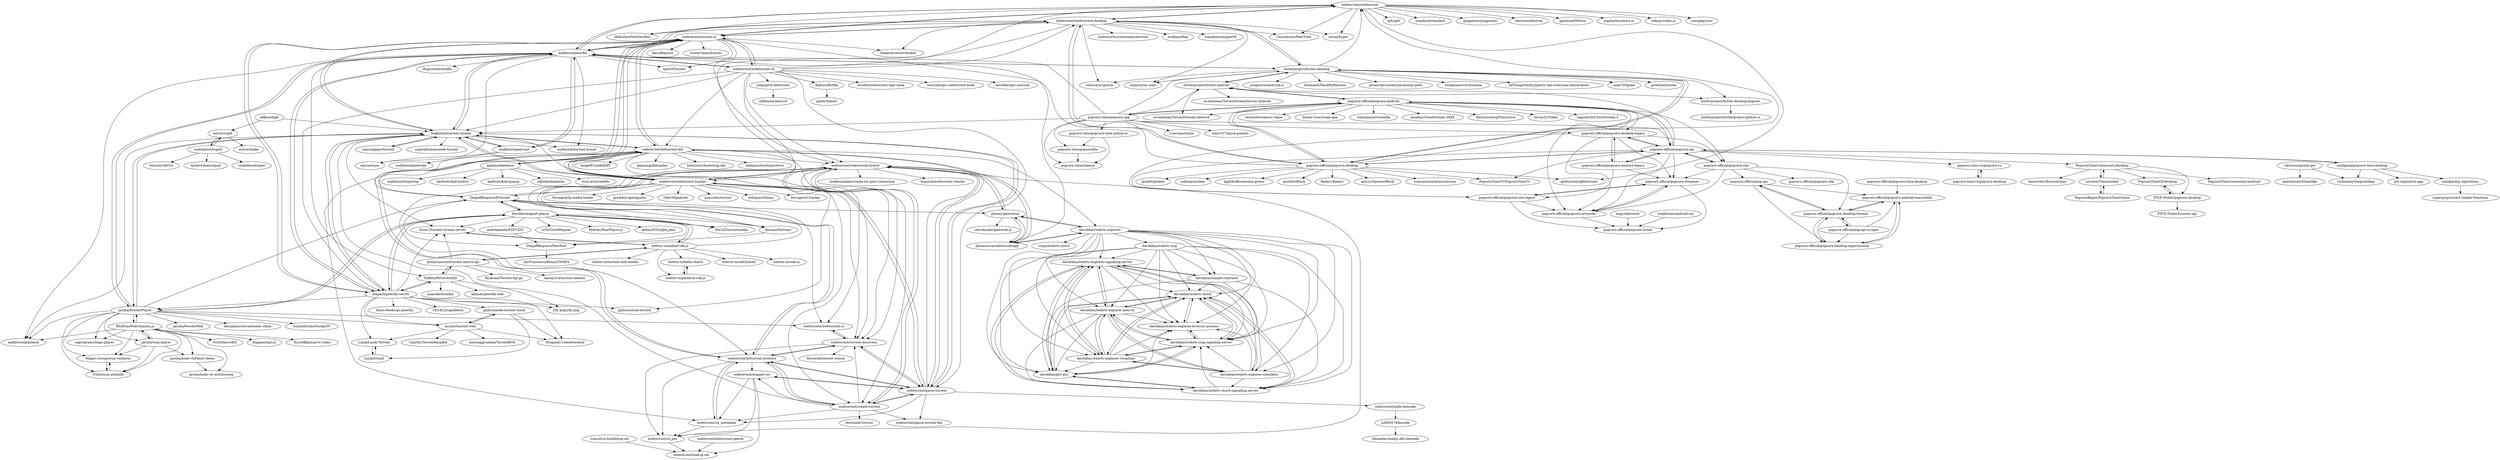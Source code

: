 digraph G {
"webtorrent/webtorrent" -> "webtorrent/webtorrent-desktop"
"webtorrent/webtorrent" -> "HelloZeroNet/ZeroNet" ["e"=1]
"webtorrent/webtorrent" -> "ipfs/ipfs" ["e"=1]
"webtorrent/webtorrent" -> "webtorrent/instant.io"
"webtorrent/webtorrent" -> "Chocobozzz/PeerTube" ["e"=1]
"webtorrent/webtorrent" -> "standard/standard" ["e"=1]
"webtorrent/webtorrent" -> "vercel/hyper" ["e"=1]
"webtorrent/webtorrent" -> "puppeteer/puppeteer" ["e"=1]
"webtorrent/webtorrent" -> "electron/electron" ["e"=1]
"webtorrent/webtorrent" -> "agalwood/Motrix" ["e"=1]
"webtorrent/webtorrent" -> "mafintosh/peerflix"
"webtorrent/webtorrent" -> "naptha/tesseract.js" ["e"=1]
"webtorrent/webtorrent" -> "videojs/video.js" ["e"=1]
"webtorrent/webtorrent" -> "yarnpkg/yarn" ["e"=1]
"webtorrent/webtorrent" -> "qbittorrent/qBittorrent" ["e"=1]
"webtorrent/bittorrent-dht" -> "webtorrent/bittorrent-tracker"
"webtorrent/bittorrent-dht" -> "webtorrent/torrent-discovery"
"webtorrent/bittorrent-dht" -> "webtorrent/bittorrent-protocol"
"webtorrent/bittorrent-dht" -> "kadence/kadence"
"webtorrent/bittorrent-dht" -> "webtorrent/ut_metadata"
"webtorrent/bittorrent-dht" -> "alanyang/dhtspider" ["e"=1]
"webtorrent/bittorrent-dht" -> "mafintosh/torrent-stream"
"webtorrent/bittorrent-dht" -> "daviddias/webrtc-explorer"
"webtorrent/bittorrent-dht" -> "webtorrent/parse-torrent"
"webtorrent/bittorrent-dht" -> "bittorrent/bootstrap-dht" ["e"=1]
"webtorrent/bittorrent-dht" -> "holepunchto/hyperdrive" ["e"=1]
"webtorrent/bittorrent-dht" -> "webtorrent/create-torrent"
"webtorrent/bittorrent-dht" -> "fanpei91/nodeDHT" ["e"=1]
"webtorrent/bittorrent-dht" -> "webtorrent/instant.io"
"webtorrent/bittorrent-dht" -> "webtorrent/webtorrent-hybrid"
"KiraLT/torrent-stream-server" -> "webtor-io/embed-sdk-js"
"webtorrent/parse-torrent" -> "webtorrent/create-torrent"
"webtorrent/parse-torrent" -> "webtorrent/magnet-uri"
"webtorrent/parse-torrent" -> "webtorrent/torrent-discovery"
"webtorrent/parse-torrent" -> "webtorrent/bittorrent-protocol"
"webtorrent/parse-torrent" -> "webtorrent/ut_metadata"
"webtorrent/parse-torrent" -> "webtorrent/bittorrent-tracker"
"webtorrent/parse-torrent" -> "webtorrent/parse-torrent-file"
"webtorrent/parse-torrent" -> "webtorrent/bittorrent-dht"
"webtorrent/parse-torrent" -> "webtorrent/node-bencode"
"webtorrent/parse-torrent" -> "mafintosh/torrent-stream"
"webtorrent/parse-torrent" -> "webtorrent/webtorrent-hybrid"
"mafintosh/torrent-stream" -> "mafintosh/peerflix"
"mafintosh/torrent-stream" -> "asapach/peerflix-server"
"mafintosh/torrent-stream" -> "mafintosh/torrent-mount" ["e"=1]
"mafintosh/torrent-stream" -> "mafintosh/peercast"
"mafintosh/torrent-stream" -> "webtorrent/bittorrent-dht"
"mafintosh/torrent-stream" -> "max-mapper/torrent"
"mafintosh/torrent-stream" -> "jaruba/PowderPlayer"
"mafintosh/torrent-stream" -> "mafintosh/playback" ["e"=1]
"mafintosh/torrent-stream" -> "webtorrent/parse-torrent"
"mafintosh/torrent-stream" -> "superafroman/node-torrent"
"mafintosh/torrent-stream" -> "webtorrent/bittorrent-tracker"
"mafintosh/torrent-stream" -> "webtorrent/create-torrent"
"mafintosh/torrent-stream" -> "webtorrent/instant.io"
"mafintosh/torrent-stream" -> "KiraLT/torrent-stream-server"
"mafintosh/torrent-stream" -> "webtorrent/torrent-discovery"
"webtorrent/bittorrent-protocol" -> "webtorrent/ut_metadata"
"webtorrent/bittorrent-protocol" -> "webtorrent/torrent-discovery"
"webtorrent/bittorrent-protocol" -> "webtorrent/ut_pex"
"webtorrent/bittorrent-protocol" -> "webtorrent/parse-torrent"
"webtorrent/bittorrent-protocol" -> "webtorrent/bittorrent-dht"
"webtorrent/bittorrent-protocol" -> "webtorrent/create-torrent"
"webtorrent/bittorrent-protocol" -> "webtorrent/magnet-uri"
"webtorrent/bittorrent-protocol" -> "webtorrent/webtorrent-hybrid"
"popcorn-time/popcorn-app" -> "popcorn-time/popcorn-time.github.io"
"popcorn-time/popcorn-app" -> "popcorn-time/popcornflix"
"popcorn-time/popcorn-app" -> "popcorn-official/popcorn-desktop-legacy"
"popcorn-time/popcorn-app" -> "popcorn-official/popcorn-api"
"popcorn-time/popcorn-app" -> "mafintosh/torrent-stream"
"popcorn-time/popcorn-app" -> "popcorn-time/cheerio"
"popcorn-time/popcorn-app" -> "popcorn-official/popcorn-android"
"popcorn-time/popcorn-app" -> "butterproject/butter-desktop"
"popcorn-time/popcorn-app" -> "mafintosh/peerflix"
"popcorn-time/popcorn-app" -> "Cuevana/storm"
"popcorn-time/popcorn-app" -> "rain1017/quick-pomelo" ["e"=1]
"popcorn-time/popcorn-app" -> "butterproject/butter-android"
"popcorn-time/popcorn-time.github.io" -> "popcorn-time/cheerio"
"popcorn-time/popcorn-time.github.io" -> "popcorn-time/popcornflix"
"asapach/peerflix-server" -> "mafintosh/torrent-stream"
"asapach/peerflix-server" -> "mafintosh/peerflix"
"asapach/peerflix-server" -> "jpillora/cloud-torrent" ["e"=1]
"asapach/peerflix-server" -> "mccxiv/torrent-web"
"asapach/peerflix-server" -> "ItzBlitz98/torrentflix"
"asapach/peerflix-server" -> "KiraLT/torrent-stream-server"
"asapach/peerflix-server" -> "webtorrent/instant.io"
"asapach/peerflix-server" -> "yify-pop/yify-pop"
"asapach/peerflix-server" -> "Sioro-Neoku/go-peerflix" ["e"=1]
"asapach/peerflix-server" -> "ferrolho/magnet-player"
"asapach/peerflix-server" -> "Th3-822/rapidleech" ["e"=1]
"asapach/peerflix-server" -> "jpillora/node-torrent-cloud"
"asapach/peerflix-server" -> "Lunik/Lunik-Torrent"
"asapach/peerflix-server" -> "Mrigank11/embetacloud" ["e"=1]
"asapach/peerflix-server" -> "jaruba/PowderPlayer"
"popcorn-official/popcorn-api" -> "popcorn-official/popcorn-streamer"
"popcorn-official/popcorn-api" -> "popcorn-official/popcorn-android-legacy"
"popcorn-official/popcorn-api" -> "popcorn-official/popcorn-site-legacy"
"popcorn-official/popcorn-api" -> "popcorn-official/popcorn-desktop-legacy"
"webtorrent/bittorrent-tracker" -> "webtorrent/bittorrent-dht"
"webtorrent/bittorrent-tracker" -> "chihaya/chihaya" ["e"=1]
"webtorrent/bittorrent-tracker" -> "Novage/wt-tracker" ["e"=1]
"webtorrent/bittorrent-tracker" -> "webtorrent/webtorrent-hybrid"
"webtorrent/bittorrent-tracker" -> "webtorrent/parse-torrent"
"webtorrent/bittorrent-tracker" -> "webtorrent/instant.io"
"webtorrent/bittorrent-tracker" -> "webtorrent/torrent-discovery"
"webtorrent/bittorrent-tracker" -> "Novage/p2p-media-loader" ["e"=1]
"webtorrent/bittorrent-tracker" -> "webtorrent/create-torrent"
"webtorrent/bittorrent-tracker" -> "greatest-ape/aquatic" ["e"=1]
"webtorrent/bittorrent-tracker" -> "webtorrent/bittorrent-protocol"
"webtorrent/bittorrent-tracker" -> "mafintosh/torrent-stream"
"webtorrent/bittorrent-tracker" -> "OlafvdSpek/xbt" ["e"=1]
"webtorrent/bittorrent-tracker" -> "anacrolix/torrent" ["e"=1]
"webtorrent/bittorrent-tracker" -> "DiegoRBaquero/BTorrent"
"popcorn-official/popcorn-site-legacy" -> "popcorn-official/popcorn-streamer"
"popcorn-official/popcorn-site-legacy" -> "popcorn-official/popcorn-hubot"
"popcorn-official/popcorn-site-legacy" -> "popcorn-official/popcorn-artworks"
"espy/ubersicht" -> "popcorn-official/popcorn-hubot"
"fastcast/fastcast" -> "DiegoRBaquero/PeerFast"
"webtorrent/magnet-uri" -> "webtorrent/parse-torrent"
"webtorrent/magnet-uri" -> "webtorrent/load-ip-set"
"webtorrent/magnet-uri" -> "webtorrent/ut_metadata"
"webtorrent/magnet-uri" -> "webtorrent/ut_pex"
"popcorn-time/popcornflix" -> "popcorn-time/cheerio"
"popcorn-official/popcorn-streamer" -> "popcorn-official/popcorn-hubot"
"popcorn-official/popcorn-streamer" -> "popcorn-official/popcorn-artworks"
"popcorn-official/popcorn-streamer" -> "popcorn-official/popcorn-site-legacy"
"popcorn-official/pop-api" -> "popcorn-official/popcorn-android-searchable"
"popcorn-official/pop-api" -> "popcorn-official/popcorn-desktop-themes"
"popcorn-official/pop-api" -> "popcorn-official/popcorn-desktop-experimental"
"rickfarmer/android-vm" -> "popcorn-official/popcorn-hubot"
"webtorrent/ut_metadata" -> "webtorrent/bittorrent-protocol"
"webtorrent/ut_metadata" -> "webtorrent/ut_pex"
"popcorn-official/popcorn-artworks" -> "popcorn-official/popcorn-hubot"
"popcorn-official/popcorn-artworks" -> "popcorn-official/popcorn-streamer"
"popcorn-official/popcorn-android-searchable" -> "popcorn-official/popcorn-desktop-themes"
"popcorn-official/popcorn-android-searchable" -> "popcorn-official/popcorn-desktop-experimental"
"popcorn-official/pop-api-scraper" -> "popcorn-official/popcorn-android-searchable"
"popcorn-official/pop-api-scraper" -> "popcorn-official/popcorn-desktop-themes"
"popcorn-official/pop-api-scraper" -> "popcorn-official/popcorn-desktop-experimental"
"daviddias/webrtc-explorer" -> "daviddias/webrtc-explorer-signalling-server"
"daviddias/webrtc-explorer" -> "daviddias/webrtc-ring"
"daviddias/webrtc-explorer" -> "daviddias/webrtc-chord"
"daviddias/webrtc-explorer" -> "daviddias/webrtc-explorer-peer-id"
"daviddias/webrtc-explorer" -> "daviddias/webrtc-explorer-visualizer"
"daviddias/webrtc-explorer" -> "daviddias/webrtc-explorer-simulator"
"daviddias/webrtc-explorer" -> "daviddias/webrtc-chord-signalling-server"
"daviddias/webrtc-explorer" -> "tsujio/webrtc-chord" ["e"=1]
"daviddias/webrtc-explorer" -> "daviddias/webrtc-ring-signaling-server"
"daviddias/webrtc-explorer" -> "daviddias/piri-piri"
"daviddias/webrtc-explorer" -> "jhiesey/peercloud"
"daviddias/webrtc-explorer" -> "daviddias/webrtc-explorer-browser-process"
"daviddias/webrtc-explorer" -> "daviddias/simple-raytracer"
"daviddias/webrtc-explorer" -> "alexeisavca/webtorrentapp"
"webtorrent/create-torrent" -> "webtorrent/parse-torrent"
"webtorrent/create-torrent" -> "webtorrent/torrent-discovery"
"webtorrent/create-torrent" -> "webtorrent/parse-torrent-file"
"webtorrent/create-torrent" -> "fent/node-torrent"
"webtorrent/create-torrent" -> "webtorrent/magnet-uri"
"webtorrent/create-torrent" -> "webtorrent/webtorrent-hybrid"
"webtorrent/create-torrent" -> "webtorrent/bittorrent-protocol"
"webtorrent/create-torrent" -> "webtorrent/ut_metadata"
"webtor-io/helm-charts" -> "webtor-io/platform-sdk-js"
"webtor-io/platform-sdk-js" -> "webtor-io/helm-charts"
"webtorrent/instant.io" -> "webtorrent/webtorrent-desktop"
"webtorrent/instant.io" -> "webtorrent/bittorrent-tracker"
"webtorrent/instant.io" -> "webtorrent/webtorrent"
"webtorrent/instant.io" -> "DiegoRBaquero/BTorrent"
"webtorrent/instant.io" -> "webtorrent/bittorrent-dht"
"webtorrent/instant.io" -> "webtorrent/webtorrent-hybrid"
"webtorrent/instant.io" -> "kern/filepizza" ["e"=1]
"webtorrent/instant.io" -> "webtorrent/webtorrent-cli"
"webtorrent/instant.io" -> "asapach/peerflix-server"
"webtorrent/instant.io" -> "mafintosh/torrent-stream"
"webtorrent/instant.io" -> "mafintosh/peerflix"
"webtorrent/instant.io" -> "alexeisavca/webtorrentapp"
"webtorrent/instant.io" -> "moose-team/friends" ["e"=1]
"webtorrent/instant.io" -> "beakerbrowser/beaker" ["e"=1]
"webtorrent/instant.io" -> "cjb/GitTorrent" ["e"=1]
"popcorn-official/popcorn-android-legacy" -> "popcorn-official/popcorn-api"
"popcorn-official/popcorn-android-legacy" -> "popcorn-official/popcorn-site-legacy"
"popcorn-official/popcorn-android-legacy" -> "popcorn-official/popcorn-desktop-legacy"
"popcorn-official/popcorn-android-legacy" -> "popcorn-official/popcorn-streamer"
"webtor-io/embed-sdk-js" -> "webtor-io/platform-sdk-js"
"webtor-io/embed-sdk-js" -> "KiraLT/torrent-stream-server"
"webtor-io/embed-sdk-js" -> "webtor-io/web-ui"
"webtor-io/embed-sdk-js" -> "webtor-io/helm-charts"
"webtor-io/embed-sdk-js" -> "ferrolho/magnet-player"
"webtor-io/embed-sdk-js" -> "JimmyLaurent/torrent-search-api"
"webtor-io/embed-sdk-js" -> "webtor-io/torrent-web-seeder"
"webtor-io/embed-sdk-js" -> "DiegoRBaquero/BTorrent"
"webtor-io/embed-sdk-js" -> "webtor-io/self-hosted" ["e"=1]
"webtorrent/bittorrent-peerid" -> "webtorrent/load-ip-set"
"popcorn-time-ru/popcorn-desktop" -> "popcorn-time-ru/popcorn-ru"
"daviddias/webrtc-explorer-peer-id" -> "daviddias/webrtc-explorer-visualizer"
"daviddias/webrtc-explorer-peer-id" -> "daviddias/webrtc-ring-signaling-server"
"daviddias/webrtc-explorer-peer-id" -> "daviddias/webrtc-chord"
"daviddias/webrtc-explorer-peer-id" -> "daviddias/webrtc-explorer-signalling-server"
"daviddias/webrtc-explorer-peer-id" -> "daviddias/webrtc-explorer-browser-process"
"daviddias/webrtc-explorer-peer-id" -> "daviddias/webrtc-explorer-simulator"
"daviddias/webrtc-explorer-peer-id" -> "daviddias/piri-piri"
"daviddias/webrtc-explorer-peer-id" -> "daviddias/webrtc-chord-signalling-server"
"daviddias/webrtc-explorer-signalling-server" -> "daviddias/webrtc-explorer-peer-id"
"daviddias/webrtc-explorer-signalling-server" -> "daviddias/webrtc-explorer-visualizer"
"daviddias/webrtc-explorer-signalling-server" -> "daviddias/piri-piri"
"daviddias/webrtc-explorer-signalling-server" -> "daviddias/webrtc-ring-signaling-server"
"daviddias/webrtc-explorer-signalling-server" -> "daviddias/webrtc-chord-signalling-server"
"daviddias/webrtc-explorer-signalling-server" -> "daviddias/webrtc-chord"
"daviddias/webrtc-explorer-signalling-server" -> "daviddias/webrtc-explorer-browser-process"
"daviddias/webrtc-explorer-signalling-server" -> "daviddias/webrtc-explorer-simulator"
"daviddias/webrtc-explorer-signalling-server" -> "daviddias/simple-raytracer"
"ItzBlitz98/torrentflix" -> "akinsey/peerflix-web"
"ItzBlitz98/torrentflix" -> "asarode/termflix"
"ItzBlitz98/torrentflix" -> "JimmyLaurent/torrent-search-api"
"ItzBlitz98/torrentflix" -> "yify-pop/yify-pop"
"ItzBlitz98/torrentflix" -> "asapach/peerflix-server"
"mafintosh/peercast" -> "xat/castnow" ["e"=1]
"mafintosh/peercast" -> "mafintosh/peerflix"
"mafintosh/peercast" -> "mafintosh/torrent-stream"
"mafintosh/peercast" -> "mafintosh/peerwiki"
"max-mapper/torrent" -> "mafintosh/torrent-stream"
"transitive-bullshit/ip-set" -> "webtorrent/load-ip-set"
"popcorn-time-ru/popcorn-ru" -> "popcorn-time-ru/popcorn-desktop"
"webtorrent/torrent-discovery" -> "feross/bittorrent-swarm"
"webtorrent/torrent-discovery" -> "webtorrent/ut_pex"
"webtorrent/torrent-discovery" -> "webtorrent/webtorrent.io"
"webtorrent/torrent-discovery" -> "webtorrent/bittorrent-protocol"
"webtorrent/torrent-discovery" -> "webtorrent/parse-torrent"
"webtorrent/webtorrent.io" -> "webtorrent/torrent-discovery"
"daviddias/webrtc-ring" -> "daviddias/webrtc-ring-signaling-server"
"daviddias/webrtc-ring" -> "daviddias/webrtc-chord"
"daviddias/webrtc-ring" -> "daviddias/piri-piri"
"daviddias/webrtc-ring" -> "daviddias/webrtc-explorer-peer-id"
"daviddias/webrtc-ring" -> "daviddias/webrtc-explorer-visualizer"
"daviddias/webrtc-ring" -> "daviddias/webrtc-explorer-browser-process"
"daviddias/webrtc-ring" -> "daviddias/webrtc-chord-signalling-server"
"daviddias/webrtc-ring" -> "daviddias/webrtc-explorer-signalling-server"
"daviddias/webrtc-ring" -> "daviddias/webrtc-explorer-simulator"
"daviddias/webrtc-ring" -> "daviddias/simple-raytracer"
"daviddias/simple-raytracer" -> "daviddias/piri-piri"
"daviddias/simple-raytracer" -> "daviddias/webrtc-ring-signaling-server"
"daviddias/simple-raytracer" -> "daviddias/webrtc-chord-signalling-server"
"daviddias/simple-raytracer" -> "daviddias/webrtc-chord"
"daviddias/simple-raytracer" -> "daviddias/webrtc-explorer-signalling-server"
"webtorrent/ut_pex" -> "webtorrent/load-ip-set"
"daviddias/webrtc-chord-signalling-server" -> "daviddias/piri-piri"
"daviddias/webrtc-chord-signalling-server" -> "daviddias/webrtc-ring-signaling-server"
"daviddias/webrtc-chord-signalling-server" -> "daviddias/webrtc-chord"
"daviddias/webrtc-chord-signalling-server" -> "daviddias/webrtc-explorer-signalling-server"
"daviddias/webrtc-chord" -> "daviddias/webrtc-ring-signaling-server"
"daviddias/webrtc-chord" -> "daviddias/webrtc-explorer-browser-process"
"daviddias/webrtc-chord" -> "daviddias/piri-piri"
"daviddias/webrtc-chord" -> "daviddias/webrtc-explorer-peer-id"
"daviddias/webrtc-chord" -> "daviddias/webrtc-explorer-visualizer"
"daviddias/webrtc-chord" -> "daviddias/webrtc-chord-signalling-server"
"daviddias/piri-piri" -> "daviddias/webrtc-ring-signaling-server"
"daviddias/piri-piri" -> "daviddias/webrtc-chord-signalling-server"
"daviddias/piri-piri" -> "daviddias/webrtc-chord"
"daviddias/piri-piri" -> "daviddias/webrtc-explorer-signalling-server"
"daviddias/piri-piri" -> "daviddias/webrtc-explorer-browser-process"
"daviddias/webrtc-ring-signaling-server" -> "daviddias/webrtc-chord"
"daviddias/webrtc-ring-signaling-server" -> "daviddias/webrtc-explorer-browser-process"
"daviddias/webrtc-ring-signaling-server" -> "daviddias/piri-piri"
"daviddias/webrtc-ring-signaling-server" -> "daviddias/webrtc-explorer-peer-id"
"daviddias/webrtc-ring-signaling-server" -> "daviddias/webrtc-explorer-visualizer"
"webtorrent/webtorrent-desktop" -> "webtorrent/webtorrent"
"webtorrent/webtorrent-desktop" -> "webtorrent/instant.io"
"webtorrent/webtorrent-desktop" -> "mafintosh/peerflix"
"webtorrent/webtorrent-desktop" -> "HelloZeroNet/ZeroNet" ["e"=1]
"webtorrent/webtorrent-desktop" -> "beakerbrowser/beaker" ["e"=1]
"webtorrent/webtorrent-desktop" -> "popcorn-official/popcorn-desktop"
"webtorrent/webtorrent-desktop" -> "sindresorhus/awesome-electron" ["e"=1]
"webtorrent/webtorrent-desktop" -> "wulkano/Kap" ["e"=1]
"webtorrent/webtorrent-desktop" -> "butterproject/butter-desktop"
"webtorrent/webtorrent-desktop" -> "xiandanin/magnetW" ["e"=1]
"webtorrent/webtorrent-desktop" -> "jpillora/cloud-torrent" ["e"=1]
"webtorrent/webtorrent-desktop" -> "railsware/upterm" ["e"=1]
"webtorrent/webtorrent-desktop" -> "Chocobozzz/PeerTube" ["e"=1]
"webtorrent/webtorrent-desktop" -> "vercel/hyper" ["e"=1]
"webtorrent/webtorrent-desktop" -> "nylas/nylas-mail" ["e"=1]
"popcorn-official/popcorn-desktop-legacy" -> "popcorn-official/popcorn-site-legacy"
"popcorn-official/popcorn-desktop-legacy" -> "popcorn-official/popcorn-android-legacy"
"popcorn-official/popcorn-desktop-legacy" -> "popcorn-official/popcorn-streamer"
"popcorn-official/popcorn-desktop-legacy" -> "popcorn-official/popcorn-artworks"
"popcorn-official/popcorn-desktop-legacy" -> "popcorn-official/popcorn-api"
"popcorn-official/popcorn-desktop-legacy" -> "popcorn-official/popcorn-site"
"jaruba/PowderPlayer" -> "RSATom/WebChimera.js"
"jaruba/PowderPlayer" -> "jaruba/PowderWeb"
"jaruba/PowderPlayer" -> "mafintosh/torrent-stream"
"jaruba/PowderPlayer" -> "Ivshti/wcjs-prebuilt"
"jaruba/PowderPlayer" -> "jaruba/wcjs-player"
"jaruba/PowderPlayer" -> "mafintosh/peerflix"
"jaruba/PowderPlayer" -> "dessalines/torrenttunes-client" ["e"=1]
"jaruba/PowderPlayer" -> "webtorrent/webtorrent.io"
"jaruba/PowderPlayer" -> "SchizoDuckie/DuckieTV" ["e"=1]
"jaruba/PowderPlayer" -> "oaprograms/lingo-player" ["e"=1]
"jaruba/PowderPlayer" -> "Magics-Group/wcjs-renderer"
"jaruba/PowderPlayer" -> "mafintosh/playback" ["e"=1]
"jaruba/PowderPlayer" -> "DiegoRBaquero/BTorrent"
"jaruba/PowderPlayer" -> "ferrolho/magnet-player"
"jaruba/PowderPlayer" -> "mccxiv/torrent-web"
"alexeisavca/webtorrentapp" -> "jhiesey/peercloud"
"alexeisavca/webtorrentapp" -> "daviddias/webrtc-explorer"
"alexeisavca/webtorrentapp" -> "webtorrent/webtorrent-hybrid"
"daviddias/webrtc-explorer-visualizer" -> "daviddias/webrtc-explorer-peer-id"
"daviddias/webrtc-explorer-visualizer" -> "daviddias/webrtc-ring-signaling-server"
"daviddias/webrtc-explorer-visualizer" -> "daviddias/webrtc-chord"
"daviddias/webrtc-explorer-visualizer" -> "daviddias/webrtc-explorer-signalling-server"
"daviddias/webrtc-explorer-visualizer" -> "daviddias/webrtc-explorer-browser-process"
"daviddias/webrtc-explorer-visualizer" -> "daviddias/webrtc-explorer-simulator"
"daviddias/webrtc-explorer-visualizer" -> "daviddias/piri-piri"
"daviddias/webrtc-explorer-simulator" -> "daviddias/webrtc-explorer-browser-process"
"daviddias/webrtc-explorer-simulator" -> "daviddias/webrtc-explorer-peer-id"
"daviddias/webrtc-explorer-simulator" -> "daviddias/webrtc-explorer-visualizer"
"daviddias/webrtc-explorer-simulator" -> "daviddias/webrtc-ring-signaling-server"
"daviddias/webrtc-explorer-simulator" -> "daviddias/webrtc-chord-signalling-server"
"daviddias/webrtc-explorer-simulator" -> "daviddias/webrtc-chord"
"daviddias/webrtc-explorer-simulator" -> "daviddias/webrtc-explorer-signalling-server"
"RSATom/WebChimera.js" -> "jaruba/wcjs-player"
"RSATom/WebChimera.js" -> "Ivshti/wcjs-prebuilt"
"RSATom/WebChimera.js" -> "jaruba/PowderPlayer"
"RSATom/WebChimera.js" -> "Ivshti/linvodb3" ["e"=1]
"RSATom/WebChimera.js" -> "Magics-Group/wcjs-renderer"
"RSATom/WebChimera.js" -> "Kagami/mpv.js" ["e"=1]
"RSATom/WebChimera.js" -> "jaruba/node-vlc-multiscreen"
"RSATom/WebChimera.js" -> "jaruba/node-vlcPlayer-demo"
"RSATom/WebChimera.js" -> "RuurdBijlsma/vlc-video"
"RSATom/WebChimera.js" -> "oaprograms/lingo-player" ["e"=1]
"RSATom/WebChimera.js" -> "mafintosh/playback" ["e"=1]
"kadence/kadence" -> "kadtools/kad-webrtc"
"kadence/kadence" -> "webtorrent/bittorrent-dht"
"kadence/kadence" -> "kadtools/kad-quasar"
"kadence/kadence" -> "nikhilm/kademlia"
"kadence/kadence" -> "storj-archived/kfs" ["e"=1]
"kadence/kadence" -> "mafintosh/hyperlog" ["e"=1]
"jhiesey/peercloud" -> "alexeisavca/webtorrentapp"
"jhiesey/peercloud" -> "daviddias/webrtc-explorer"
"jhiesey/peercloud" -> "retrohacker/peerweb.js" ["e"=1]
"jhiesey/peercloud" -> "webtorrent/webtorrent-hybrid"
"jpillora/node-torrent-cloud" -> "Mrigank11/embetacloud" ["e"=1]
"jpillora/node-torrent-cloud" -> "Lunik/tcloud"
"jpillora/node-torrent-cloud" -> "mccxiv/torrent-web"
"jaruba/wcjs-player" -> "Ivshti/wcjs-prebuilt"
"jaruba/wcjs-player" -> "RSATom/WebChimera.js"
"jaruba/wcjs-player" -> "jaruba/node-vlcPlayer-demo"
"jaruba/wcjs-player" -> "Magics-Group/wcjs-renderer"
"jaruba/node-vlcPlayer-demo" -> "jaruba/node-vlc-multiscreen"
"webtorrent/webtorrent-hybrid" -> "alexeisavca/webtorrentapp"
"webtorrent/webtorrent-hybrid" -> "jhiesey/peercloud"
"webtorrent/webtorrent-hybrid" -> "webtorrent/webtorrent.io"
"webtorrent/webtorrent-hybrid" -> "webtorrent/create-torrent"
"webtorrent/webtorrent-hybrid" -> "webtorrent/torrent-discovery"
"webtorrent/webtorrent-hybrid" -> "nickdesaulniers/node-rtc-peer-connection" ["e"=1]
"webtorrent/webtorrent-hybrid" -> "fastcast/fastcast"
"webtorrent/webtorrent-hybrid" -> "webtorrent/bittorrent-protocol"
"webtorrent/webtorrent-hybrid" -> "dcposch/webtorrent-remote"
"webtorrent/webtorrent-hybrid" -> "webtorrent/bittorrent-tracker"
"webtorrent/webtorrent-hybrid" -> "webtorrent/ut_pex"
"daviddias/webrtc-explorer-browser-process" -> "daviddias/webrtc-ring-signaling-server"
"daviddias/webrtc-explorer-browser-process" -> "daviddias/webrtc-chord"
"Magics-Group/wcjs-renderer" -> "Ivshti/wcjs-prebuilt"
"DiegoRBaquero/BTorrent" -> "fastcast/fastcast"
"DiegoRBaquero/BTorrent" -> "webtorrent/webtorrent.io"
"DiegoRBaquero/BTorrent" -> "DiegoRBaquero/PeerFast"
"DiegoRBaquero/BTorrent" -> "webtorrent/instant.io"
"DiegoRBaquero/BTorrent" -> "FaCuZ/torrentmedia"
"DiegoRBaquero/BTorrent" -> "ferrolho/magnet-player"
"DiegoRBaquero/BTorrent" -> "webtorrent/webtorrent-hybrid"
"DiegoRBaquero/BTorrent" -> "jhiesey/peercloud"
"butterproject/butter-android" -> "se-bastiaan/TorrentStream-Android" ["e"=1]
"butterproject/butter-android" -> "popcorn-official/popcorn-android"
"butterproject/butter-android" -> "butterproject/butter-desktop-angular"
"butterproject/butter-android" -> "se-bastiaan/TorrentStreamServer-Android" ["e"=1]
"butterproject/butter-android" -> "butterproject/butter-desktop"
"butterproject/butter-desktop" -> "popcorn-official/popcorn-desktop"
"butterproject/butter-desktop" -> "mafintosh/peerflix"
"butterproject/butter-desktop" -> "butterproject/butter-android"
"butterproject/butter-desktop" -> "webtorrent/webtorrent-desktop"
"butterproject/butter-desktop" -> "una/CSSgram" ["e"=1]
"butterproject/butter-desktop" -> "jaredreich/notie" ["e"=1]
"butterproject/butter-desktop" -> "jwagner/smartcrop.js" ["e"=1]
"butterproject/butter-desktop" -> "railsware/upterm" ["e"=1]
"butterproject/butter-desktop" -> "webtorrent/webtorrent"
"butterproject/butter-desktop" -> "hacksalot/HackMyResume" ["e"=1]
"butterproject/butter-desktop" -> "butterproject/butter-desktop-angular"
"butterproject/butter-desktop" -> "javascript-society/javascript-path" ["e"=1]
"butterproject/butter-desktop" -> "nylas/nylas-mail" ["e"=1]
"butterproject/butter-desktop" -> "streamaserver/streama" ["e"=1]
"butterproject/butter-desktop" -> "AllThingsSmitty/jquery-tips-everyone-should-know" ["e"=1]
"butterproject/butter-desktop-angular" -> "butterproject/butterproject.github.io"
"PopcornTimeCommunity/desktop" -> "PopcornTimeCommunity/android"
"PopcornTimeCommunity/desktop" -> "PopcornTimeCE/desktop"
"PopcornTimeCommunity/desktop" -> "PTCE-Public/popcorn-desktop"
"PopcornTimeCommunity/desktop" -> "KeizerDev/Browsertime"
"PopcornTimeCommunity/desktop" -> "torrentsTime/embed"
"PopcornTimeCE/desktop" -> "PTCE-Public/popcorn-desktop"
"rockdaboot/wget2" -> "mirror/wget"
"rockdaboot/wget2" -> "rockdaboot/mget"
"rockdaboot/wget2" -> "Nenirey/AWGG"
"rockdaboot/wget2" -> "ArchiveTeam/wpull" ["e"=1]
"PTCE-Public/popcorn-desktop" -> "PTCE-Public/tvseries-api"
"PTCE-Public/popcorn-desktop" -> "PopcornTimeCE/desktop"
"lkabuci/Botflix" -> "iam4x/bobarr" ["e"=1]
"mccxiv/torrent-web" -> "Mrigank11/embetacloud" ["e"=1]
"mccxiv/torrent-web" -> "Lunik/Lunik-Torrent"
"mccxiv/torrent-web" -> "jpillora/node-torrent-cloud"
"mccxiv/torrent-web" -> "Vijay62/TorrentRaspBot"
"mccxiv/torrent-web" -> "myeonggyunhan/TorrentBOX" ["e"=1]
"Ivshti/wcjs-prebuilt" -> "Magics-Group/wcjs-renderer"
"torrentsTime/embed" -> "PopcornRepos/PopcornTimeOnline"
"torrentsTime/embed" -> "PopcornTimeCommunity/desktop"
"Lunik/Lunik-Torrent" -> "Lunik/tcloud"
"popcorn-official/popcorn-desktop" -> "popcorn-official/popcorn-android"
"popcorn-official/popcorn-desktop" -> "butterproject/butter-desktop"
"popcorn-official/popcorn-desktop" -> "popcorn-official/popcorn-api"
"popcorn-official/popcorn-desktop" -> "webtorrent/webtorrent-desktop"
"popcorn-official/popcorn-desktop" -> "webtorrent/webtorrent"
"popcorn-official/popcorn-desktop" -> "PopcornTimeTV/PopcornTimeTV" ["e"=1]
"popcorn-official/popcorn-desktop" -> "Jackett/Jackett" ["e"=1]
"popcorn-official/popcorn-desktop" -> "nukeop/nuclear" ["e"=1]
"popcorn-official/popcorn-desktop" -> "Igglybuff/awesome-piracy" ["e"=1]
"popcorn-official/popcorn-desktop" -> "gorhill/uBlock" ["e"=1]
"popcorn-official/popcorn-desktop" -> "qbittorrent/qBittorrent" ["e"=1]
"popcorn-official/popcorn-desktop" -> "mafintosh/peerflix"
"popcorn-official/popcorn-desktop" -> "Radarr/Radarr" ["e"=1]
"popcorn-official/popcorn-desktop" -> "ajayyy/SponsorBlock" ["e"=1]
"popcorn-official/popcorn-desktop" -> "transmission/transmission" ["e"=1]
"popcorn-official/popcorn-android" -> "popcorn-official/popcorn-api"
"popcorn-official/popcorn-android" -> "popcorn-official/popcorn-desktop"
"popcorn-official/popcorn-android" -> "butterproject/butter-android"
"popcorn-official/popcorn-android" -> "popcorn-official/popcorn-site"
"popcorn-official/popcorn-android" -> "recloudstream/cs-repos" ["e"=1]
"popcorn-official/popcorn-android" -> "se-bastiaan/TorrentStream-Android" ["e"=1]
"popcorn-official/popcorn-android" -> "Zenda-Cross/vega-app" ["e"=1]
"popcorn-official/popcorn-android" -> "popcorn-official/popcorn-desktop-legacy"
"popcorn-official/popcorn-android" -> "stantanasi/streamflix" ["e"=1]
"popcorn-official/popcorn-android" -> "popcorn-time/popcorn-app"
"popcorn-official/popcorn-android" -> "Jacekun/CloudStream-3XXX" ["e"=1]
"popcorn-official/popcorn-android" -> "flixclusiveorg/Flixclusive" ["e"=1]
"popcorn-official/popcorn-android" -> "popcorn-official/popcorn-artworks"
"popcorn-official/popcorn-android" -> "Sovan22/Tokeii" ["e"=1]
"popcorn-official/popcorn-android" -> "LagradOst/CloudStream-3" ["e"=1]
"amilajack/js-algorithms" -> "superguigui/color-shader-functions" ["e"=1]
"PopcornRepos/PopcornTimeOnline" -> "torrentsTime/embed"
"popcorn-official/popcorn-api" -> "popcorn-official/popcorn-site"
"popcorn-official/popcorn-api" -> "popcorn-official/popcorn-android"
"popcorn-official/popcorn-api" -> "popcorn-official/popcorn-artworks"
"popcorn-official/popcorn-api" -> "popcorn-official/popcorn-desktop"
"popcorn-official/popcorn-api" -> "amilajack/popcorn-time-desktop"
"popcorn-official/popcorn-api" -> "PopcornTimeTV/PopcornTimeTV" ["e"=1]
"popcorn-official/popcorn-api" -> "popcorn-time-ru/popcorn-ru"
"popcorn-official/popcorn-api" -> "PopcornTimeCommunity/desktop"
"popcorn-official/popcorn-api" -> "butterproject/butter-android"
"webtorrent/webtorrent-cli" -> "webtorrent/instant.io"
"webtorrent/webtorrent-cli" -> "webtorrent/webtorrent-hybrid"
"webtorrent/webtorrent-cli" -> "mafintosh/peerflix"
"webtorrent/webtorrent-cli" -> "mrxdst/webtorrent-mpv-hook" ["e"=1]
"webtorrent/webtorrent-cli" -> "mafintosh/torrent-stream"
"webtorrent/webtorrent-cli" -> "noctuid/mpv-webtorrent-hook" ["e"=1]
"webtorrent/webtorrent-cli" -> "webtorrent/webtorrent-desktop"
"webtorrent/webtorrent-cli" -> "asapach/peerflix-server"
"webtorrent/webtorrent-cli" -> "webtorrent/bittorrent-tracker"
"webtorrent/webtorrent-cli" -> "davidde/mpv-autosub" ["e"=1]
"webtorrent/webtorrent-cli" -> "lkabuci/Botflix"
"webtorrent/webtorrent-cli" -> "webtorrent/bittorrent-dht"
"webtorrent/webtorrent-cli" -> "johang/vlc-bittorrent"
"webtorrent/webtorrent-cli" -> "webtorrent/webtorrent"
"webtorrent/webtorrent-cli" -> "webtorrent/parse-torrent"
"popcorn-official/popcorn-desktop-themes" -> "popcorn-official/popcorn-android-searchable"
"popcorn-official/popcorn-desktop-themes" -> "popcorn-official/popcorn-desktop-experimental"
"popcorn-official/popcorn-desktop-themes" -> "popcorn-official/pop-api"
"popcorn-official/popcorn-desktop-themes" -> "popcorn-official/pop-api-scraper"
"amilajack/popcorn-time-desktop" -> "t3chnoboy/thepiratebay"
"amilajack/popcorn-time-desktop" -> "amilajack/js-algorithms"
"amilajack/popcorn-time-desktop" -> "pct-org/native-app"
"amilajack/popcorn-time-desktop" -> "popcorn-official/popcorn-api"
"popcorn-official/popcorn-desktop-experimental" -> "popcorn-official/popcorn-android-searchable"
"popcorn-official/popcorn-desktop-experimental" -> "popcorn-official/popcorn-desktop-themes"
"ferrolho/magnet-player" -> "xOS/CloudMagnet" ["e"=1]
"ferrolho/magnet-player" -> "DiegoRBaquero/BTorrent"
"ferrolho/magnet-player" -> "DiegoRBaquero/PeerFast"
"ferrolho/magnet-player" -> "webtor-io/embed-sdk-js"
"ferrolho/magnet-player" -> "andreapaiola/P2P-CDN"
"ferrolho/magnet-player" -> "asapach/peerflix-server"
"ferrolho/magnet-player" -> "PearInc/PearPlayer.js" ["e"=1]
"ferrolho/magnet-player" -> "fastcast/fastcast"
"ferrolho/magnet-player" -> "FaCuZ/torrentmedia"
"ferrolho/magnet-player" -> "KiraLT/torrent-stream-server"
"ferrolho/magnet-player" -> "jaruba/PowderPlayer"
"ferrolho/magnet-player" -> "abbey2023/ojbk_jiexi" ["e"=1]
"popcorn-official/popcorn-site" -> "popcorn-official/popcorn-artworks"
"popcorn-official/popcorn-site" -> "popcorn-official/popcorn-api"
"popcorn-official/popcorn-site" -> "popcorn-official/popcorn-desktop-themes"
"popcorn-official/popcorn-site" -> "popcorn-official/pop-api"
"popcorn-official/popcorn-site" -> "popcorn-official/popcorn-sdk"
"popcorn-official/popcorn-site" -> "popcorn-official/popcorn-streamer"
"vikstrous/pirate-get" -> "t3chnoboy/thepiratebay"
"vikstrous/pirate-get" -> "andretavare5/bashflix"
"DiegoRBaquero/PeerFast" -> "JairFrancesco/RemuxTSMP4"
"jeffjose/tget" -> "mafintosh/torrent-stream"
"jeffjose/tget" -> "mirror/wget"
"johang/vlc-bittorrent" -> "mfkl/awesome-vlc" ["e"=1]
"webtorrent/node-bencode" -> "a2800276/bncode"
"mafintosh/peerflix" -> "mafintosh/torrent-stream"
"mafintosh/peerflix" -> "asapach/peerflix-server"
"mafintosh/peerflix" -> "xat/castnow" ["e"=1]
"mafintosh/peerflix" -> "mafintosh/peercast"
"mafintosh/peerflix" -> "butterproject/butter-desktop"
"mafintosh/peerflix" -> "webtorrent/webtorrent"
"mafintosh/peerflix" -> "webtorrent/webtorrent-desktop"
"mafintosh/peerflix" -> "Bugswriter/notflix" ["e"=1]
"mafintosh/peerflix" -> "mafintosh/playback" ["e"=1]
"mafintosh/peerflix" -> "mafintosh/torrent-mount" ["e"=1]
"mafintosh/peerflix" -> "jaruba/PowderPlayer"
"mafintosh/peerflix" -> "ItzBlitz98/torrentflix"
"mafintosh/peerflix" -> "webtorrent/webtorrent-cli"
"mafintosh/peerflix" -> "webtorrent/instant.io"
"mafintosh/peerflix" -> "cjb/GitTorrent" ["e"=1]
"JimmyLaurent/torrent-search-api" -> "sayem314/torrent-indexer"
"JimmyLaurent/torrent-search-api" -> "ItzBlitz98/torrentflix"
"JimmyLaurent/torrent-search-api" -> "Ryuk-me/Torrent-Api-py" ["e"=1]
"JimmyLaurent/torrent-search-api" -> "webtor-io/embed-sdk-js"
"JimmyLaurent/torrent-search-api" -> "KiraLT/torrent-stream-server"
"andreapaiola/P2P-CDN" -> "DiegoRBaquero/PeerFast"
"mirror/wget" -> "rockdaboot/wget2"
"mirror/wget" -> "mirror/make" ["e"=1]
"Lunik/tcloud" -> "Lunik/Lunik-Torrent"
"popcorn-official/popcorn-time-desktop" -> "popcorn-official/popcorn-android-searchable"
"a2800276/bncode" -> "stbuehler/nodejs-dht-bencode"
"webtorrent/webtorrent" ["l"="40.905,9.943"]
"webtorrent/webtorrent-desktop" ["l"="40.859,9.882"]
"HelloZeroNet/ZeroNet" ["l"="-47.88,13.091"]
"ipfs/ipfs" ["l"="-22.017,6.867"]
"webtorrent/instant.io" ["l"="40.944,9.811"]
"Chocobozzz/PeerTube" ["l"="-48.715,0.938"]
"standard/standard" ["l"="-0.742,-31.605"]
"vercel/hyper" ["l"="-1.007,-31.588"]
"puppeteer/puppeteer" ["l"="-1.144,-31.688"]
"electron/electron" ["l"="-1.183,-31.897"]
"agalwood/Motrix" ["l"="-48.402,12.948"]
"mafintosh/peerflix" ["l"="40.914,9.861"]
"naptha/tesseract.js" ["l"="-3.577,-33.8"]
"videojs/video.js" ["l"="-3.818,-33.586"]
"yarnpkg/yarn" ["l"="-0.848,-31.643"]
"qbittorrent/qBittorrent" ["l"="-49.074,9.977"]
"webtorrent/bittorrent-dht" ["l"="40.98,9.725"]
"webtorrent/bittorrent-tracker" ["l"="40.983,9.753"]
"webtorrent/torrent-discovery" ["l"="41.006,9.717"]
"webtorrent/bittorrent-protocol" ["l"="41.006,9.696"]
"kadence/kadence" ["l"="40.963,9.637"]
"webtorrent/ut_metadata" ["l"="40.988,9.676"]
"alanyang/dhtspider" ["l"="-60.502,15.202"]
"mafintosh/torrent-stream" ["l"="40.961,9.783"]
"daviddias/webrtc-explorer" ["l"="41.085,9.678"]
"webtorrent/parse-torrent" ["l"="40.971,9.709"]
"bittorrent/bootstrap-dht" ["l"="-22.524,6.775"]
"holepunchto/hyperdrive" ["l"="-23.105,6.991"]
"webtorrent/create-torrent" ["l"="40.988,9.696"]
"fanpei91/nodeDHT" ["l"="-60.467,15.184"]
"webtorrent/webtorrent-hybrid" ["l"="41.02,9.731"]
"KiraLT/torrent-stream-server" ["l"="40.944,9.755"]
"webtor-io/embed-sdk-js" ["l"="40.937,9.724"]
"webtorrent/magnet-uri" ["l"="40.999,9.661"]
"webtorrent/parse-torrent-file" ["l"="40.958,9.672"]
"webtorrent/node-bencode" ["l"="40.921,9.633"]
"asapach/peerflix-server" ["l"="40.982,9.815"]
"mafintosh/torrent-mount" ["l"="-52.97,-11.82"]
"mafintosh/peercast" ["l"="40.963,9.872"]
"max-mapper/torrent" ["l"="40.912,9.755"]
"jaruba/PowderPlayer" ["l"="41.022,9.84"]
"mafintosh/playback" ["l"="41.34,8.333"]
"superafroman/node-torrent" ["l"="40.873,9.752"]
"webtorrent/ut_pex" ["l"="41.017,9.672"]
"popcorn-time/popcorn-app" ["l"="40.765,9.873"]
"popcorn-time/popcorn-time.github.io" ["l"="40.74,9.834"]
"popcorn-time/popcornflix" ["l"="40.757,9.84"]
"popcorn-official/popcorn-desktop-legacy" ["l"="40.677,9.91"]
"popcorn-official/popcorn-api" ["l"="40.677,9.939"]
"popcorn-time/cheerio" ["l"="40.747,9.852"]
"popcorn-official/popcorn-android" ["l"="40.714,9.914"]
"butterproject/butter-desktop" ["l"="40.823,9.936"]
"Cuevana/storm" ["l"="40.721,9.851"]
"rain1017/quick-pomelo" ["l"="24.332,-25.071"]
"butterproject/butter-android" ["l"="40.744,9.946"]
"jpillora/cloud-torrent" ["l"="-45.966,13.179"]
"mccxiv/torrent-web" ["l"="41.053,9.845"]
"ItzBlitz98/torrentflix" ["l"="40.893,9.781"]
"yify-pop/yify-pop" ["l"="40.901,9.806"]
"Sioro-Neoku/go-peerflix" ["l"="-63.415,15.243"]
"ferrolho/magnet-player" ["l"="41.015,9.791"]
"Th3-822/rapidleech" ["l"="-44.689,17.062"]
"jpillora/node-torrent-cloud" ["l"="41.056,9.822"]
"Lunik/Lunik-Torrent" ["l"="41.073,9.831"]
"Mrigank11/embetacloud" ["l"="-44.79,16.935"]
"popcorn-official/popcorn-streamer" ["l"="40.642,9.932"]
"popcorn-official/popcorn-android-legacy" ["l"="40.649,9.917"]
"popcorn-official/popcorn-site-legacy" ["l"="40.649,9.945"]
"chihaya/chihaya" ["l"="-63.266,15.194"]
"Novage/wt-tracker" ["l"="64.498,-11.806"]
"Novage/p2p-media-loader" ["l"="64.433,-11.842"]
"greatest-ape/aquatic" ["l"="-63.232,15.142"]
"OlafvdSpek/xbt" ["l"="-63.273,15.26"]
"anacrolix/torrent" ["l"="-63.4,15.201"]
"DiegoRBaquero/BTorrent" ["l"="41.017,9.769"]
"popcorn-official/popcorn-hubot" ["l"="40.625,9.953"]
"popcorn-official/popcorn-artworks" ["l"="40.66,9.928"]
"espy/ubersicht" ["l"="40.584,9.967"]
"fastcast/fastcast" ["l"="41.06,9.759"]
"DiegoRBaquero/PeerFast" ["l"="41.068,9.78"]
"webtorrent/load-ip-set" ["l"="41.027,9.623"]
"popcorn-official/pop-api" ["l"="40.622,9.875"]
"popcorn-official/popcorn-android-searchable" ["l"="40.605,9.851"]
"popcorn-official/popcorn-desktop-themes" ["l"="40.613,9.865"]
"popcorn-official/popcorn-desktop-experimental" ["l"="40.598,9.866"]
"rickfarmer/android-vm" ["l"="40.608,9.979"]
"popcorn-official/pop-api-scraper" ["l"="40.591,9.854"]
"daviddias/webrtc-explorer-signalling-server" ["l"="41.104,9.654"]
"daviddias/webrtc-ring" ["l"="41.119,9.648"]
"daviddias/webrtc-chord" ["l"="41.111,9.657"]
"daviddias/webrtc-explorer-peer-id" ["l"="41.104,9.668"]
"daviddias/webrtc-explorer-visualizer" ["l"="41.118,9.668"]
"daviddias/webrtc-explorer-simulator" ["l"="41.119,9.66"]
"daviddias/webrtc-chord-signalling-server" ["l"="41.094,9.651"]
"tsujio/webrtc-chord" ["l"="23.409,-27.431"]
"daviddias/webrtc-ring-signaling-server" ["l"="41.098,9.66"]
"daviddias/piri-piri" ["l"="41.108,9.646"]
"jhiesey/peercloud" ["l"="41.07,9.713"]
"daviddias/webrtc-explorer-browser-process" ["l"="41.111,9.674"]
"daviddias/simple-raytracer" ["l"="41.098,9.64"]
"alexeisavca/webtorrentapp" ["l"="41.049,9.717"]
"fent/node-torrent" ["l"="41,9.63"]
"webtor-io/helm-charts" ["l"="40.924,9.683"]
"webtor-io/platform-sdk-js" ["l"="40.911,9.674"]
"kern/filepizza" ["l"="12.744,-9.262"]
"webtorrent/webtorrent-cli" ["l"="40.963,9.838"]
"moose-team/friends" ["l"="41.34,8.261"]
"beakerbrowser/beaker" ["l"="-23.198,6.89"]
"cjb/GitTorrent" ["l"="22.628,-26.61"]
"webtor-io/web-ui" ["l"="40.91,9.697"]
"JimmyLaurent/torrent-search-api" ["l"="40.893,9.727"]
"webtor-io/torrent-web-seeder" ["l"="40.891,9.685"]
"webtor-io/self-hosted" ["l"="-49.595,13.475"]
"webtorrent/bittorrent-peerid" ["l"="41.049,9.586"]
"popcorn-time-ru/popcorn-desktop" ["l"="40.576,9.919"]
"popcorn-time-ru/popcorn-ru" ["l"="40.605,9.928"]
"akinsey/peerflix-web" ["l"="40.846,9.776"]
"asarode/termflix" ["l"="40.826,9.745"]
"xat/castnow" ["l"="41.247,7.095"]
"mafintosh/peerwiki" ["l"="40.995,9.952"]
"transitive-bullshit/ip-set" ["l"="41.027,9.591"]
"feross/bittorrent-swarm" ["l"="41.033,9.682"]
"webtorrent/webtorrent.io" ["l"="41.034,9.753"]
"popcorn-official/popcorn-desktop" ["l"="40.775,9.921"]
"sindresorhus/awesome-electron" ["l"="41.159,8.451"]
"wulkano/Kap" ["l"="26.448,-22.675"]
"xiandanin/magnetW" ["l"="-48.399,13.093"]
"railsware/upterm" ["l"="23.048,-26.77"]
"nylas/nylas-mail" ["l"="-0.774,-31.726"]
"popcorn-official/popcorn-site" ["l"="40.654,9.897"]
"RSATom/WebChimera.js" ["l"="41.094,9.886"]
"jaruba/PowderWeb" ["l"="41.036,9.88"]
"Ivshti/wcjs-prebuilt" ["l"="41.07,9.871"]
"jaruba/wcjs-player" ["l"="41.073,9.9"]
"dessalines/torrenttunes-client" ["l"="-51.618,7.468"]
"SchizoDuckie/DuckieTV" ["l"="11.94,-7.958"]
"oaprograms/lingo-player" ["l"="-36.249,18.542"]
"Magics-Group/wcjs-renderer" ["l"="41.058,9.882"]
"Ivshti/linvodb3" ["l"="-5.098,-29.547"]
"Kagami/mpv.js" ["l"="-46.034,10.024"]
"jaruba/node-vlc-multiscreen" ["l"="41.126,9.912"]
"jaruba/node-vlcPlayer-demo" ["l"="41.105,9.918"]
"RuurdBijlsma/vlc-video" ["l"="41.131,9.89"]
"kadtools/kad-webrtc" ["l"="40.948,9.609"]
"kadtools/kad-quasar" ["l"="40.971,9.605"]
"nikhilm/kademlia" ["l"="40.956,9.588"]
"storj-archived/kfs" ["l"="-21.161,8.061"]
"mafintosh/hyperlog" ["l"="0.593,-33.55"]
"retrohacker/peerweb.js" ["l"="2.085,-28.855"]
"Lunik/tcloud" ["l"="41.095,9.827"]
"nickdesaulniers/node-rtc-peer-connection" ["l"="63.066,-14.053"]
"dcposch/webtorrent-remote" ["l"="41.051,9.688"]
"FaCuZ/torrentmedia" ["l"="41.046,9.788"]
"se-bastiaan/TorrentStream-Android" ["l"="-3.204,12.972"]
"butterproject/butter-desktop-angular" ["l"="40.775,9.986"]
"se-bastiaan/TorrentStreamServer-Android" ["l"="-3.217,13.026"]
"una/CSSgram" ["l"="22.81,-27.038"]
"jaredreich/notie" ["l"="22.768,-27.034"]
"jwagner/smartcrop.js" ["l"="22.729,-26.948"]
"hacksalot/HackMyResume" ["l"="23.039,-26.736"]
"javascript-society/javascript-path" ["l"="22.95,-26.909"]
"streamaserver/streama" ["l"="23.001,-26.771"]
"AllThingsSmitty/jquery-tips-everyone-should-know" ["l"="22.838,-26.971"]
"butterproject/butterproject.github.io" ["l"="40.766,10.026"]
"PopcornTimeCommunity/desktop" ["l"="40.521,9.96"]
"PopcornTimeCommunity/android" ["l"="40.527,9.986"]
"PopcornTimeCE/desktop" ["l"="40.499,9.928"]
"PTCE-Public/popcorn-desktop" ["l"="40.479,9.936"]
"KeizerDev/Browsertime" ["l"="40.503,9.996"]
"torrentsTime/embed" ["l"="40.47,9.978"]
"rockdaboot/wget2" ["l"="41.29,9.75"]
"mirror/wget" ["l"="41.241,9.756"]
"rockdaboot/mget" ["l"="41.321,9.728"]
"Nenirey/AWGG" ["l"="41.326,9.764"]
"ArchiveTeam/wpull" ["l"="38.743,32.451"]
"PTCE-Public/tvseries-api" ["l"="40.456,9.925"]
"lkabuci/Botflix" ["l"="40.999,9.904"]
"iam4x/bobarr" ["l"="12.668,-6.438"]
"Vijay62/TorrentRaspBot" ["l"="41.095,9.851"]
"myeonggyunhan/TorrentBOX" ["l"="-63.664,14.53"]
"PopcornRepos/PopcornTimeOnline" ["l"="40.433,9.989"]
"PopcornTimeTV/PopcornTimeTV" ["l"="46.184,-25.839"]
"Jackett/Jackett" ["l"="12.844,-6.424"]
"nukeop/nuclear" ["l"="-52.132,8.884"]
"Igglybuff/awesome-piracy" ["l"="-52.034,8.781"]
"gorhill/uBlock" ["l"="-48.935,9.938"]
"Radarr/Radarr" ["l"="12.811,-6.458"]
"ajayyy/SponsorBlock" ["l"="-52.276,12.198"]
"transmission/transmission" ["l"="-49.074,10.051"]
"recloudstream/cs-repos" ["l"="-45.071,10.756"]
"Zenda-Cross/vega-app" ["l"="-45.011,10.759"]
"stantanasi/streamflix" ["l"="-45.037,10.771"]
"Jacekun/CloudStream-3XXX" ["l"="-45.101,10.791"]
"flixclusiveorg/Flixclusive" ["l"="-45.03,10.753"]
"Sovan22/Tokeii" ["l"="-45.047,10.721"]
"LagradOst/CloudStream-3" ["l"="-45.091,10.877"]
"amilajack/js-algorithms" ["l"="40.636,10.063"]
"superguigui/color-shader-functions" ["l"="21.322,-25.256"]
"amilajack/popcorn-time-desktop" ["l"="40.639,10.016"]
"mrxdst/webtorrent-mpv-hook" ["l"="-36.82,21.687"]
"noctuid/mpv-webtorrent-hook" ["l"="-36.868,21.68"]
"davidde/mpv-autosub" ["l"="-36.752,21.689"]
"johang/vlc-bittorrent" ["l"="41.027,9.925"]
"t3chnoboy/thepiratebay" ["l"="40.595,10.083"]
"pct-org/native-app" ["l"="40.612,10.035"]
"xOS/CloudMagnet" ["l"="-60.642,15.359"]
"andreapaiola/P2P-CDN" ["l"="41.09,9.792"]
"PearInc/PearPlayer.js" ["l"="1.228,12.013"]
"abbey2023/ojbk_jiexi" ["l"="-43.878,13.899"]
"popcorn-official/popcorn-sdk" ["l"="40.643,9.873"]
"vikstrous/pirate-get" ["l"="40.567,10.129"]
"andretavare5/bashflix" ["l"="40.547,10.16"]
"JairFrancesco/RemuxTSMP4" ["l"="41.098,9.769"]
"jeffjose/tget" ["l"="41.144,9.766"]
"mfkl/awesome-vlc" ["l"="25.886,-26.304"]
"a2800276/bncode" ["l"="40.903,9.601"]
"Bugswriter/notflix" ["l"="-14.154,-3.628"]
"sayem314/torrent-indexer" ["l"="40.854,9.695"]
"Ryuk-me/Torrent-Api-py" ["l"="-44.597,17.216"]
"mirror/make" ["l"="-20.36,-25.258"]
"popcorn-official/popcorn-time-desktop" ["l"="40.588,9.83"]
"stbuehler/nodejs-dht-bencode" ["l"="40.891,9.58"]
}
